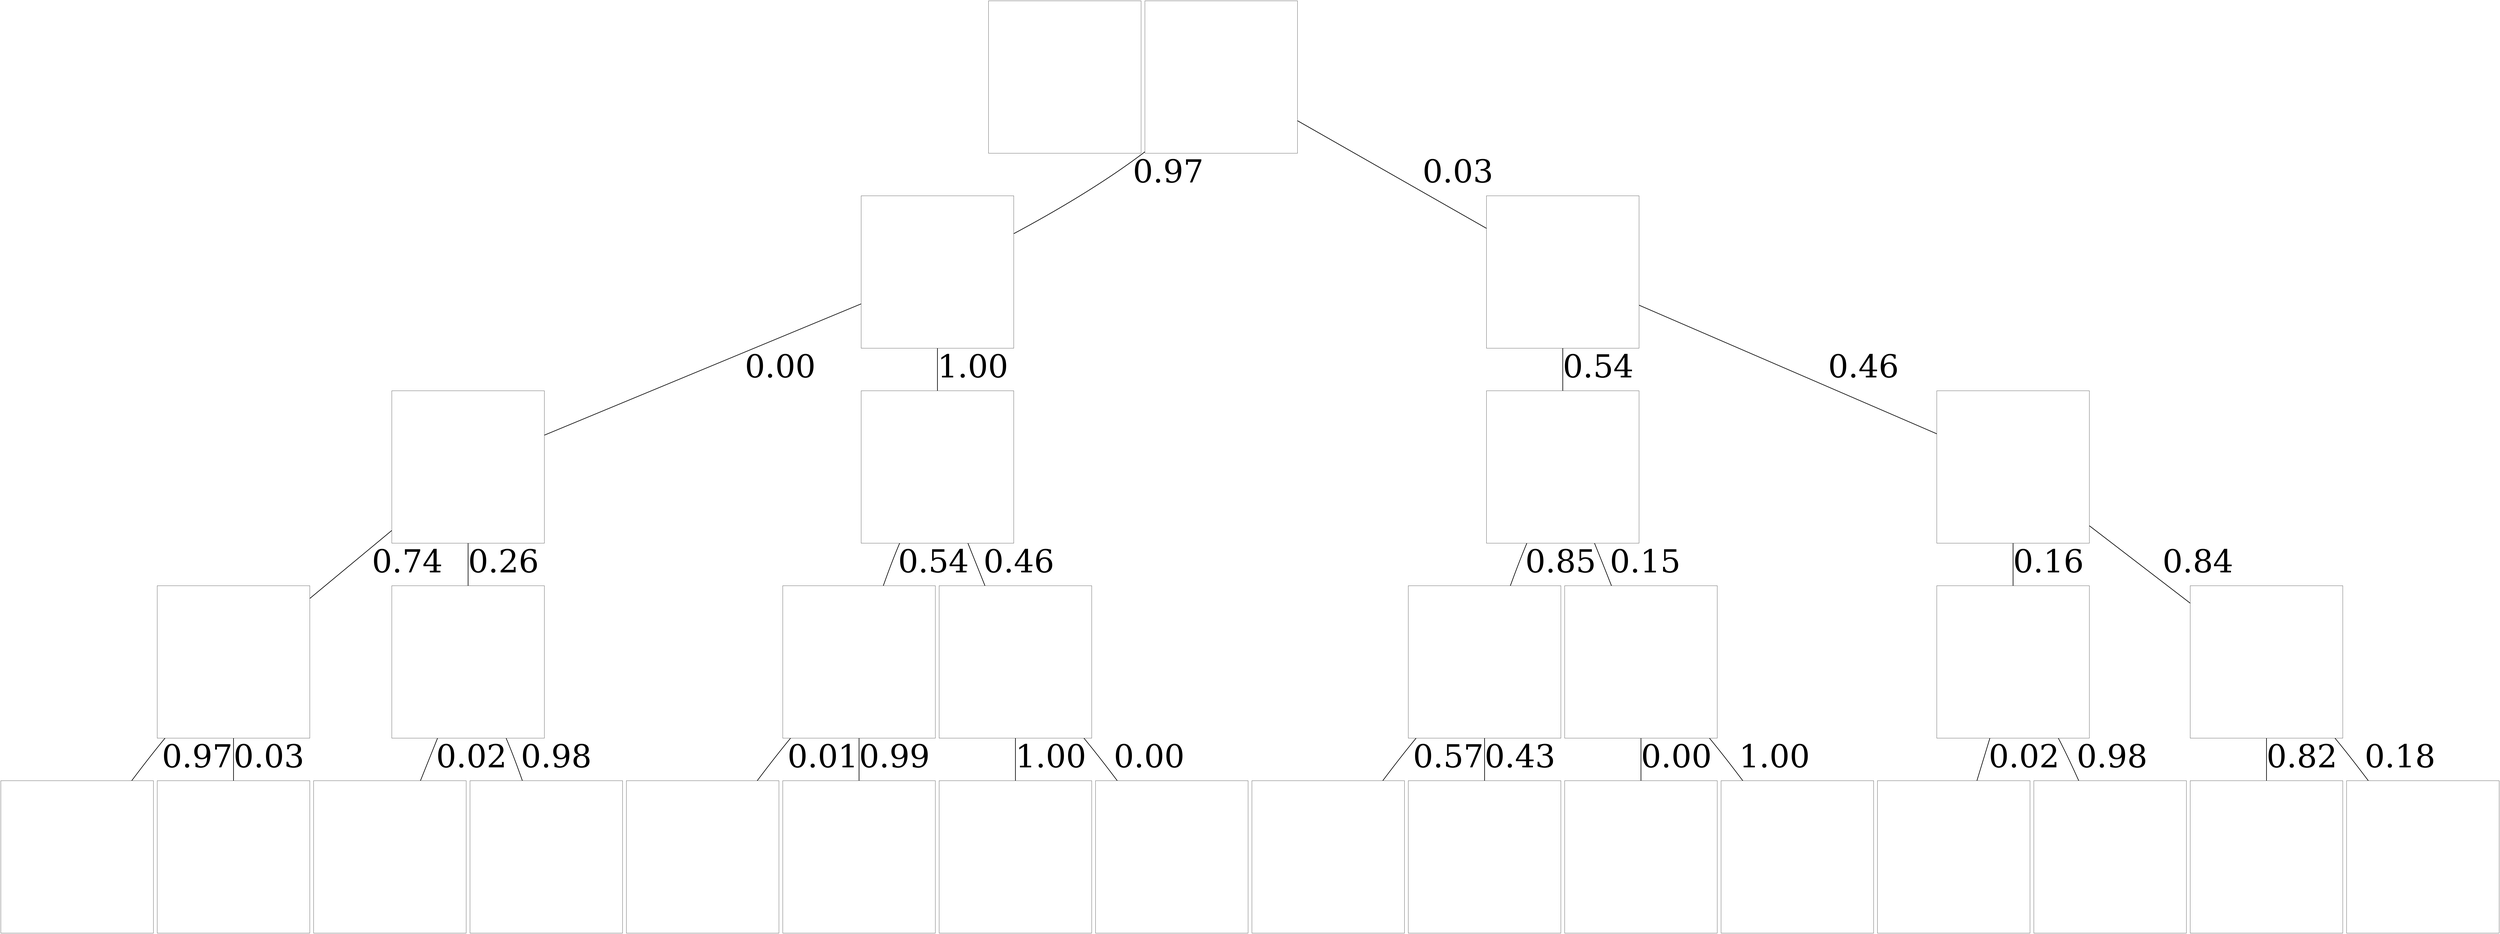 // Tree
graph {
	data [label="" height="10px" image="figures/data.png" imagescale=true shape=box width="10px"]
	0 [label="" height="10px" image="figures/0.png" imagescale=true shape=box width="10px"]
	00 [label="" height="10px" image="figures/00.png" imagescale=true shape=box width="10px"]
	01 [label="" height="10px" image="figures/01.png" imagescale=true shape=box width="10px"]
	0 -- 00 [label=0.97 fontsize="150pt" penwidth=3]
	0 -- 01 [label=0.03 fontsize="150pt" penwidth=3]
	000 [label="" height="10px" image="figures/000.png" imagescale=true shape=box width="10px"]
	001 [label="" height="10px" image="figures/001.png" imagescale=true shape=box width="10px"]
	00 -- 000 [label=0.00 fontsize="150pt" penwidth=3]
	00 -- 001 [label=1.00 fontsize="150pt" penwidth=3]
	0000 [label="" height="10px" image="figures/0000.png" imagescale=true shape=box width="10px"]
	0001 [label="" height="10px" image="figures/0001.png" imagescale=true shape=box width="10px"]
	000 -- 0000 [label=0.74 fontsize="150pt" penwidth=3]
	000 -- 0001 [label=0.26 fontsize="150pt" penwidth=3]
	00000 [label="" height="10px" image="figures/00000.png" imagescale=true shape=box width="10px"]
	00001 [label="" height="10px" image="figures/00001.png" imagescale=true shape=box width="10px"]
	0000 -- 00000 [label=0.97 fontsize="150pt" penwidth=3]
	0000 -- 00001 [label=0.03 fontsize="150pt" penwidth=3]
	00010 [label="" height="10px" image="figures/00010.png" imagescale=true shape=box width="10px"]
	00011 [label="" height="10px" image="figures/00011.png" imagescale=true shape=box width="10px"]
	0001 -- 00010 [label=0.02 fontsize="150pt" penwidth=3]
	0001 -- 00011 [label=0.98 fontsize="150pt" penwidth=3]
	0010 [label="" height="10px" image="figures/0010.png" imagescale=true shape=box width="10px"]
	0011 [label="" height="10px" image="figures/0011.png" imagescale=true shape=box width="10px"]
	001 -- 0010 [label=0.54 fontsize="150pt" penwidth=3]
	001 -- 0011 [label=0.46 fontsize="150pt" penwidth=3]
	00100 [label="" height="10px" image="figures/00100.png" imagescale=true shape=box width="10px"]
	00101 [label="" height="10px" image="figures/00101.png" imagescale=true shape=box width="10px"]
	0010 -- 00100 [label=0.01 fontsize="150pt" penwidth=3]
	0010 -- 00101 [label=0.99 fontsize="150pt" penwidth=3]
	00110 [label="" height="10px" image="figures/00110.png" imagescale=true shape=box width="10px"]
	00111 [label="" height="10px" image="figures/00111.png" imagescale=true shape=box width="10px"]
	0011 -- 00110 [label=1.00 fontsize="150pt" penwidth=3]
	0011 -- 00111 [label=0.00 fontsize="150pt" penwidth=3]
	010 [label="" height="10px" image="figures/010.png" imagescale=true shape=box width="10px"]
	011 [label="" height="10px" image="figures/011.png" imagescale=true shape=box width="10px"]
	01 -- 010 [label=0.54 fontsize="150pt" penwidth=3]
	01 -- 011 [label=0.46 fontsize="150pt" penwidth=3]
	0100 [label="" height="10px" image="figures/0100.png" imagescale=true shape=box width="10px"]
	0101 [label="" height="10px" image="figures/0101.png" imagescale=true shape=box width="10px"]
	010 -- 0100 [label=0.85 fontsize="150pt" penwidth=3]
	010 -- 0101 [label=0.15 fontsize="150pt" penwidth=3]
	01000 [label="" height="10px" image="figures/01000.png" imagescale=true shape=box width="10px"]
	01001 [label="" height="10px" image="figures/01001.png" imagescale=true shape=box width="10px"]
	0100 -- 01000 [label=0.57 fontsize="150pt" penwidth=3]
	0100 -- 01001 [label=0.43 fontsize="150pt" penwidth=3]
	01010 [label="" height="10px" image="figures/01010.png" imagescale=true shape=box width="10px"]
	01011 [label="" height="10px" image="figures/01011.png" imagescale=true shape=box width="10px"]
	0101 -- 01010 [label=0.00 fontsize="150pt" penwidth=3]
	0101 -- 01011 [label=1.00 fontsize="150pt" penwidth=3]
	0110 [label="" height="10px" image="figures/0110.png" imagescale=true shape=box width="10px"]
	0111 [label="" height="10px" image="figures/0111.png" imagescale=true shape=box width="10px"]
	011 -- 0110 [label=0.16 fontsize="150pt" penwidth=3]
	011 -- 0111 [label=0.84 fontsize="150pt" penwidth=3]
	01100 [label="" height="10px" image="figures/01100.png" imagescale=true shape=box width="10px"]
	01101 [label="" height="10px" image="figures/01101.png" imagescale=true shape=box width="10px"]
	0110 -- 01100 [label=0.02 fontsize="150pt" penwidth=3]
	0110 -- 01101 [label=0.98 fontsize="150pt" penwidth=3]
	01110 [label="" height="10px" image="figures/01110.png" imagescale=true shape=box width="10px"]
	01111 [label="" height="10px" image="figures/01111.png" imagescale=true shape=box width="10px"]
	0111 -- 01110 [label=0.82 fontsize="150pt" penwidth=3]
	0111 -- 01111 [label=0.18 fontsize="150pt" penwidth=3]
}
